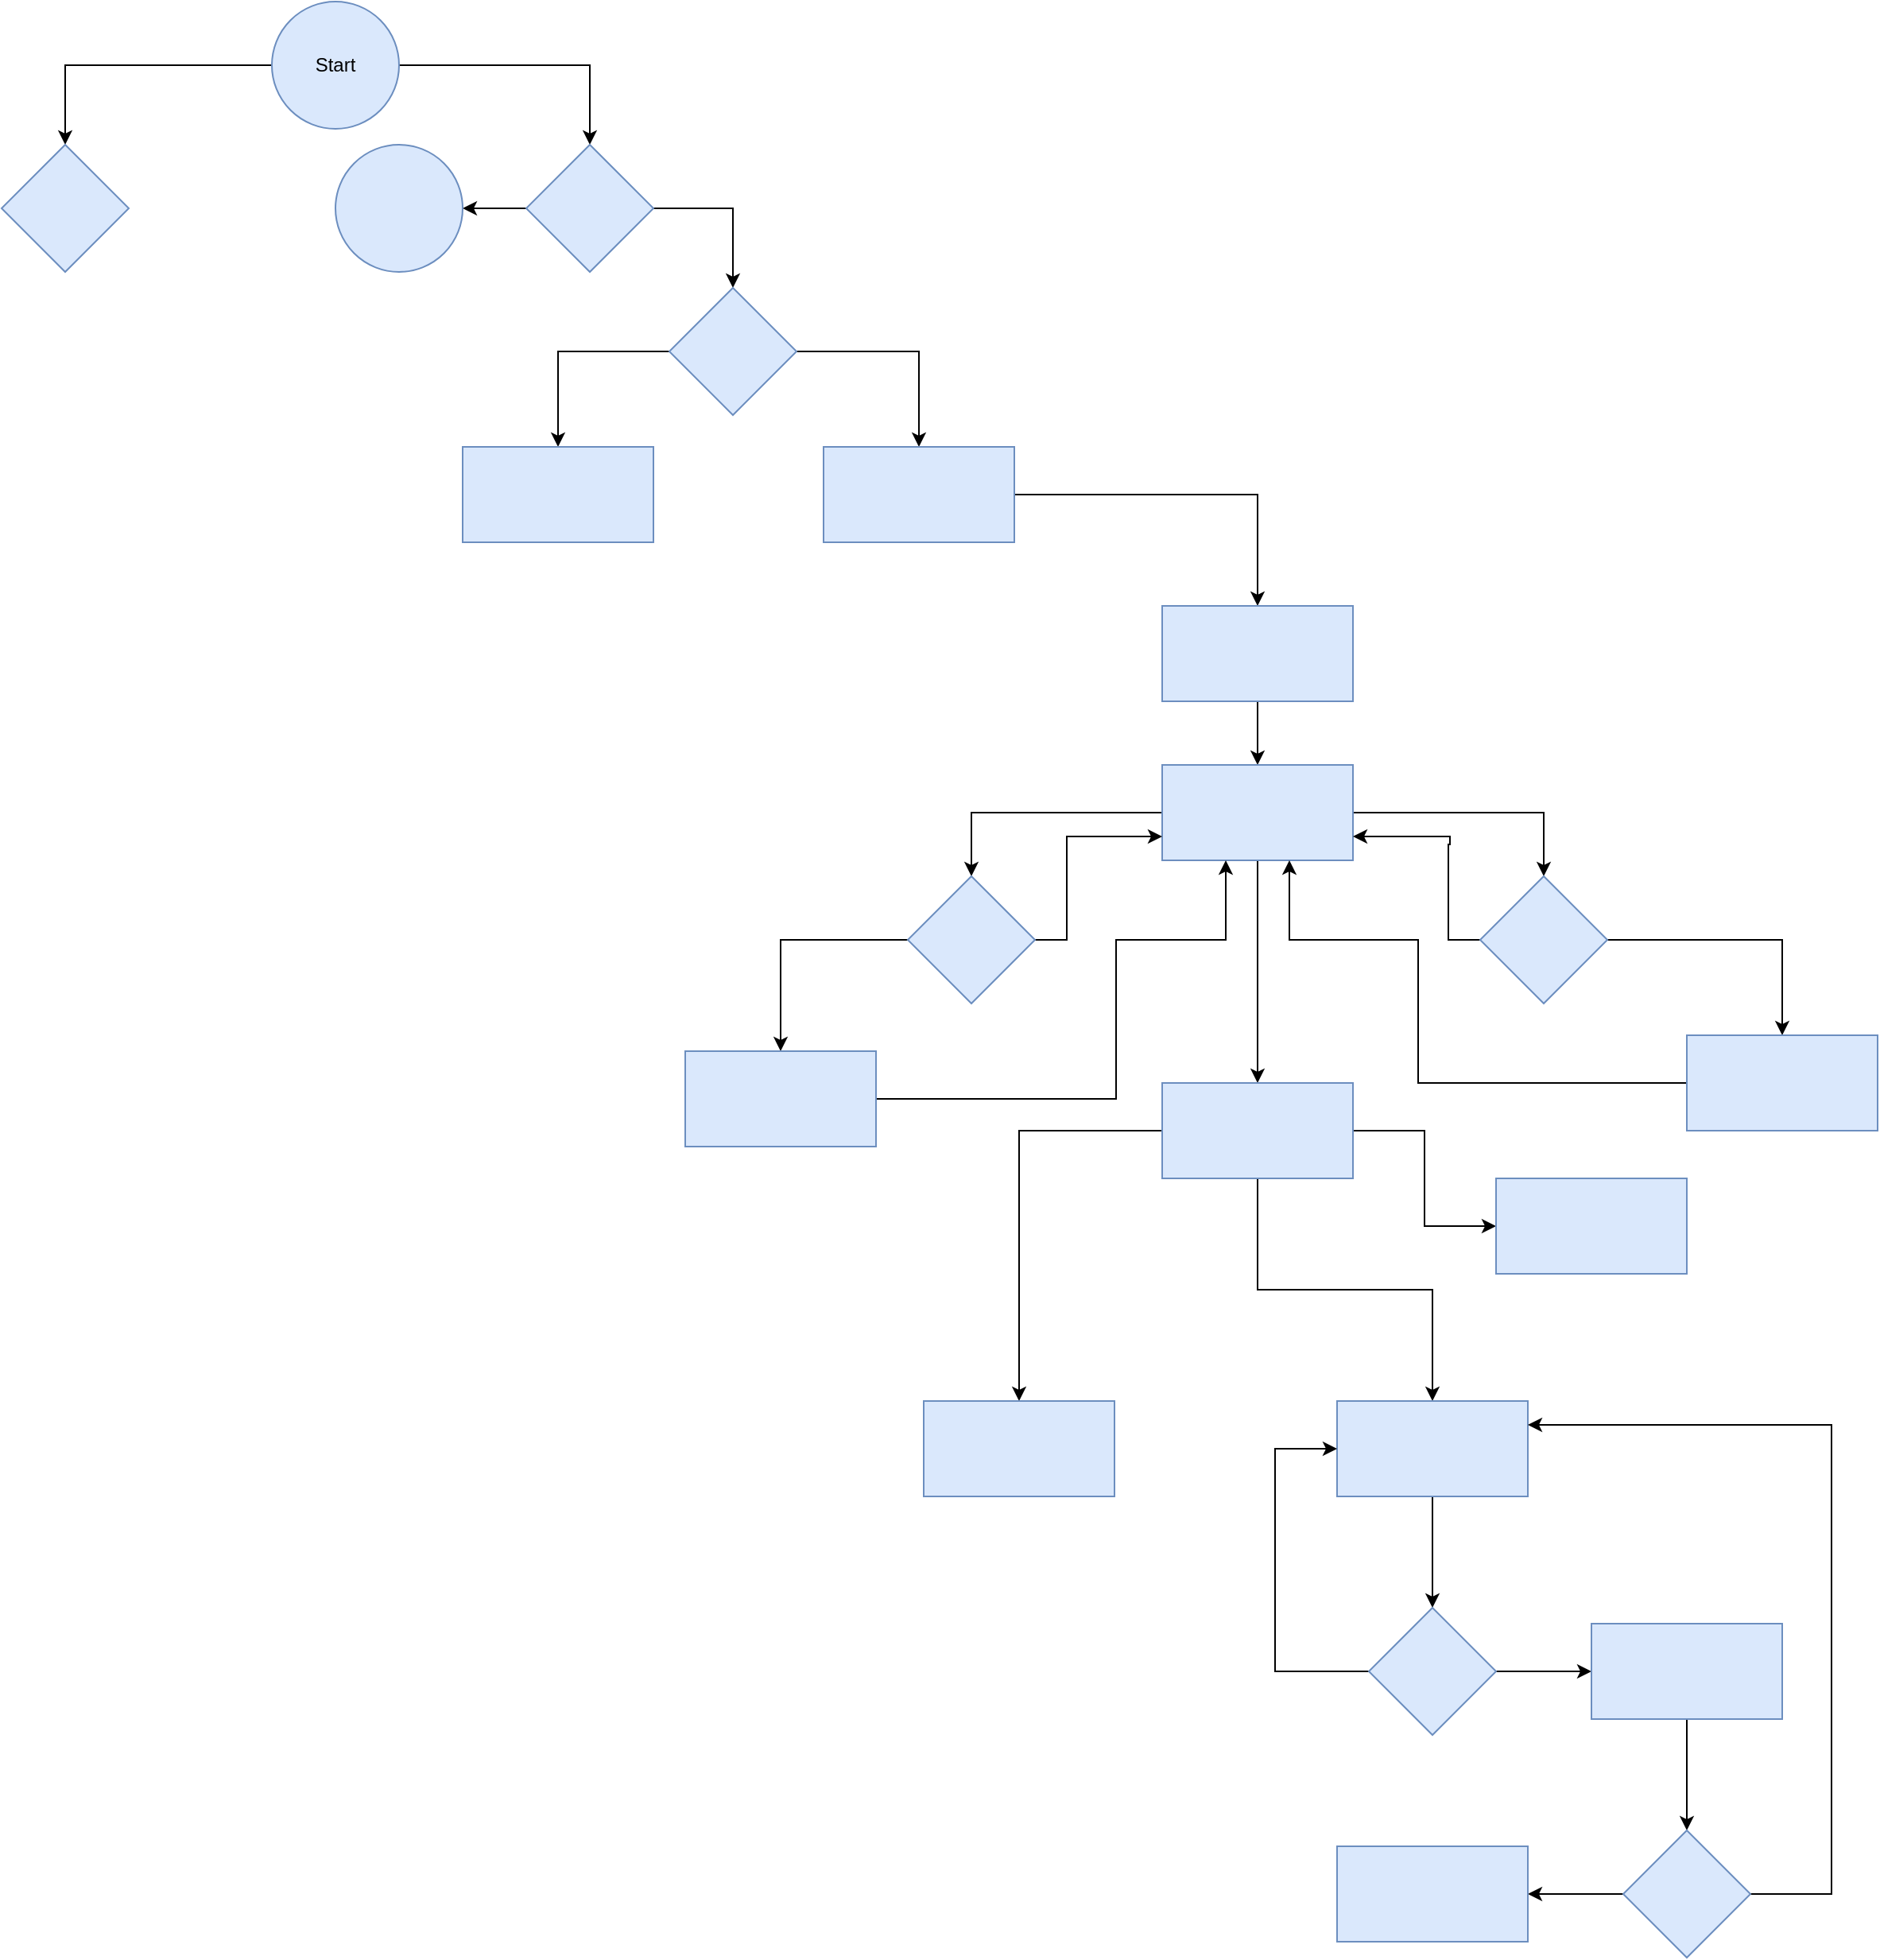 <mxfile version="24.4.4" type="github">
  <diagram name="Сторінка-1" id="I66CP8ndcTy6_4_5-g2l">
    <mxGraphModel dx="1386" dy="785" grid="1" gridSize="10" guides="1" tooltips="1" connect="1" arrows="1" fold="1" page="0" pageScale="1" pageWidth="827" pageHeight="1169" math="0" shadow="0">
      <root>
        <mxCell id="0" />
        <mxCell id="1" parent="0" />
        <mxCell id="hiTkk5LqFYm6s-qgqpzz-3" value="" style="edgeStyle=orthogonalEdgeStyle;rounded=0;orthogonalLoop=1;jettySize=auto;html=1;" edge="1" parent="1" source="hiTkk5LqFYm6s-qgqpzz-1" target="hiTkk5LqFYm6s-qgqpzz-2">
          <mxGeometry relative="1" as="geometry" />
        </mxCell>
        <mxCell id="hiTkk5LqFYm6s-qgqpzz-5" value="" style="edgeStyle=orthogonalEdgeStyle;rounded=0;orthogonalLoop=1;jettySize=auto;html=1;" edge="1" parent="1" source="hiTkk5LqFYm6s-qgqpzz-1" target="hiTkk5LqFYm6s-qgqpzz-4">
          <mxGeometry relative="1" as="geometry" />
        </mxCell>
        <mxCell id="hiTkk5LqFYm6s-qgqpzz-1" value="Start" style="ellipse;whiteSpace=wrap;html=1;aspect=fixed;fillColor=#dae8fc;strokeColor=#6c8ebf;" vertex="1" parent="1">
          <mxGeometry x="360" width="80" height="80" as="geometry" />
        </mxCell>
        <mxCell id="hiTkk5LqFYm6s-qgqpzz-7" value="" style="edgeStyle=orthogonalEdgeStyle;rounded=0;orthogonalLoop=1;jettySize=auto;html=1;" edge="1" parent="1" source="hiTkk5LqFYm6s-qgqpzz-2" target="hiTkk5LqFYm6s-qgqpzz-6">
          <mxGeometry relative="1" as="geometry" />
        </mxCell>
        <mxCell id="hiTkk5LqFYm6s-qgqpzz-9" value="" style="edgeStyle=orthogonalEdgeStyle;rounded=0;orthogonalLoop=1;jettySize=auto;html=1;" edge="1" parent="1" source="hiTkk5LqFYm6s-qgqpzz-2" target="hiTkk5LqFYm6s-qgqpzz-8">
          <mxGeometry relative="1" as="geometry" />
        </mxCell>
        <mxCell id="hiTkk5LqFYm6s-qgqpzz-2" value="" style="rhombus;whiteSpace=wrap;html=1;fillColor=#dae8fc;strokeColor=#6c8ebf;" vertex="1" parent="1">
          <mxGeometry x="520" y="90" width="80" height="80" as="geometry" />
        </mxCell>
        <mxCell id="hiTkk5LqFYm6s-qgqpzz-4" value="" style="rhombus;whiteSpace=wrap;html=1;fillColor=#dae8fc;strokeColor=#6c8ebf;" vertex="1" parent="1">
          <mxGeometry x="190" y="90" width="80" height="80" as="geometry" />
        </mxCell>
        <mxCell id="hiTkk5LqFYm6s-qgqpzz-6" value="" style="ellipse;whiteSpace=wrap;html=1;fillColor=#dae8fc;strokeColor=#6c8ebf;" vertex="1" parent="1">
          <mxGeometry x="400" y="90" width="80" height="80" as="geometry" />
        </mxCell>
        <mxCell id="hiTkk5LqFYm6s-qgqpzz-11" value="" style="edgeStyle=orthogonalEdgeStyle;rounded=0;orthogonalLoop=1;jettySize=auto;html=1;" edge="1" parent="1" source="hiTkk5LqFYm6s-qgqpzz-8" target="hiTkk5LqFYm6s-qgqpzz-10">
          <mxGeometry relative="1" as="geometry" />
        </mxCell>
        <mxCell id="hiTkk5LqFYm6s-qgqpzz-13" value="" style="edgeStyle=orthogonalEdgeStyle;rounded=0;orthogonalLoop=1;jettySize=auto;html=1;" edge="1" parent="1" source="hiTkk5LqFYm6s-qgqpzz-8" target="hiTkk5LqFYm6s-qgqpzz-12">
          <mxGeometry relative="1" as="geometry" />
        </mxCell>
        <mxCell id="hiTkk5LqFYm6s-qgqpzz-8" value="" style="rhombus;whiteSpace=wrap;html=1;fillColor=#dae8fc;strokeColor=#6c8ebf;" vertex="1" parent="1">
          <mxGeometry x="610" y="180" width="80" height="80" as="geometry" />
        </mxCell>
        <mxCell id="hiTkk5LqFYm6s-qgqpzz-10" value="" style="whiteSpace=wrap;html=1;fillColor=#dae8fc;strokeColor=#6c8ebf;" vertex="1" parent="1">
          <mxGeometry x="480" y="280" width="120" height="60" as="geometry" />
        </mxCell>
        <mxCell id="hiTkk5LqFYm6s-qgqpzz-15" value="" style="edgeStyle=orthogonalEdgeStyle;rounded=0;orthogonalLoop=1;jettySize=auto;html=1;" edge="1" parent="1" source="hiTkk5LqFYm6s-qgqpzz-12" target="hiTkk5LqFYm6s-qgqpzz-14">
          <mxGeometry relative="1" as="geometry" />
        </mxCell>
        <mxCell id="hiTkk5LqFYm6s-qgqpzz-12" value="" style="whiteSpace=wrap;html=1;fillColor=#dae8fc;strokeColor=#6c8ebf;" vertex="1" parent="1">
          <mxGeometry x="707" y="280" width="120" height="60" as="geometry" />
        </mxCell>
        <mxCell id="hiTkk5LqFYm6s-qgqpzz-17" value="" style="edgeStyle=orthogonalEdgeStyle;rounded=0;orthogonalLoop=1;jettySize=auto;html=1;" edge="1" parent="1" source="hiTkk5LqFYm6s-qgqpzz-14" target="hiTkk5LqFYm6s-qgqpzz-16">
          <mxGeometry relative="1" as="geometry" />
        </mxCell>
        <mxCell id="hiTkk5LqFYm6s-qgqpzz-14" value="" style="whiteSpace=wrap;html=1;fillColor=#dae8fc;strokeColor=#6c8ebf;" vertex="1" parent="1">
          <mxGeometry x="920" y="380" width="120" height="60" as="geometry" />
        </mxCell>
        <mxCell id="hiTkk5LqFYm6s-qgqpzz-22" value="" style="edgeStyle=orthogonalEdgeStyle;rounded=0;orthogonalLoop=1;jettySize=auto;html=1;" edge="1" parent="1" source="hiTkk5LqFYm6s-qgqpzz-16" target="hiTkk5LqFYm6s-qgqpzz-21">
          <mxGeometry relative="1" as="geometry" />
        </mxCell>
        <mxCell id="hiTkk5LqFYm6s-qgqpzz-24" value="" style="edgeStyle=orthogonalEdgeStyle;rounded=0;orthogonalLoop=1;jettySize=auto;html=1;" edge="1" parent="1" source="hiTkk5LqFYm6s-qgqpzz-16" target="hiTkk5LqFYm6s-qgqpzz-23">
          <mxGeometry relative="1" as="geometry" />
        </mxCell>
        <mxCell id="hiTkk5LqFYm6s-qgqpzz-28" value="" style="edgeStyle=orthogonalEdgeStyle;rounded=0;orthogonalLoop=1;jettySize=auto;html=1;" edge="1" parent="1" source="hiTkk5LqFYm6s-qgqpzz-16" target="hiTkk5LqFYm6s-qgqpzz-27">
          <mxGeometry relative="1" as="geometry" />
        </mxCell>
        <mxCell id="hiTkk5LqFYm6s-qgqpzz-16" value="" style="whiteSpace=wrap;html=1;fillColor=#dae8fc;strokeColor=#6c8ebf;" vertex="1" parent="1">
          <mxGeometry x="920" y="480" width="120" height="60" as="geometry" />
        </mxCell>
        <mxCell id="hiTkk5LqFYm6s-qgqpzz-30" value="" style="edgeStyle=orthogonalEdgeStyle;rounded=0;orthogonalLoop=1;jettySize=auto;html=1;" edge="1" parent="1" source="hiTkk5LqFYm6s-qgqpzz-21" target="hiTkk5LqFYm6s-qgqpzz-29">
          <mxGeometry relative="1" as="geometry" />
        </mxCell>
        <mxCell id="hiTkk5LqFYm6s-qgqpzz-54" style="edgeStyle=orthogonalEdgeStyle;rounded=0;orthogonalLoop=1;jettySize=auto;html=1;entryX=0;entryY=0.75;entryDx=0;entryDy=0;" edge="1" parent="1" source="hiTkk5LqFYm6s-qgqpzz-21" target="hiTkk5LqFYm6s-qgqpzz-16">
          <mxGeometry relative="1" as="geometry">
            <mxPoint x="850" y="530" as="targetPoint" />
            <Array as="points">
              <mxPoint x="860" y="590" />
              <mxPoint x="860" y="525" />
            </Array>
          </mxGeometry>
        </mxCell>
        <mxCell id="hiTkk5LqFYm6s-qgqpzz-21" value="" style="rhombus;whiteSpace=wrap;html=1;fillColor=#dae8fc;strokeColor=#6c8ebf;" vertex="1" parent="1">
          <mxGeometry x="760" y="550" width="80" height="80" as="geometry" />
        </mxCell>
        <mxCell id="hiTkk5LqFYm6s-qgqpzz-26" value="" style="edgeStyle=orthogonalEdgeStyle;rounded=0;orthogonalLoop=1;jettySize=auto;html=1;" edge="1" parent="1" source="hiTkk5LqFYm6s-qgqpzz-23" target="hiTkk5LqFYm6s-qgqpzz-25">
          <mxGeometry relative="1" as="geometry" />
        </mxCell>
        <mxCell id="hiTkk5LqFYm6s-qgqpzz-55" style="edgeStyle=orthogonalEdgeStyle;rounded=0;orthogonalLoop=1;jettySize=auto;html=1;exitX=0;exitY=0.5;exitDx=0;exitDy=0;entryX=1;entryY=0.75;entryDx=0;entryDy=0;" edge="1" parent="1" source="hiTkk5LqFYm6s-qgqpzz-23" target="hiTkk5LqFYm6s-qgqpzz-16">
          <mxGeometry relative="1" as="geometry">
            <mxPoint x="1100" y="520" as="targetPoint" />
            <Array as="points">
              <mxPoint x="1100" y="590" />
              <mxPoint x="1100" y="530" />
              <mxPoint x="1101" y="530" />
              <mxPoint x="1101" y="525" />
            </Array>
          </mxGeometry>
        </mxCell>
        <mxCell id="hiTkk5LqFYm6s-qgqpzz-23" value="" style="rhombus;whiteSpace=wrap;html=1;fillColor=#dae8fc;strokeColor=#6c8ebf;" vertex="1" parent="1">
          <mxGeometry x="1120" y="550" width="80" height="80" as="geometry" />
        </mxCell>
        <mxCell id="hiTkk5LqFYm6s-qgqpzz-35" style="edgeStyle=orthogonalEdgeStyle;rounded=0;orthogonalLoop=1;jettySize=auto;html=1;" edge="1" parent="1" source="hiTkk5LqFYm6s-qgqpzz-25" target="hiTkk5LqFYm6s-qgqpzz-16">
          <mxGeometry relative="1" as="geometry">
            <mxPoint x="1000" y="545" as="targetPoint" />
            <Array as="points">
              <mxPoint x="1081" y="680" />
              <mxPoint x="1081" y="590" />
              <mxPoint x="1000" y="590" />
            </Array>
          </mxGeometry>
        </mxCell>
        <mxCell id="hiTkk5LqFYm6s-qgqpzz-25" value="" style="whiteSpace=wrap;html=1;fillColor=#dae8fc;strokeColor=#6c8ebf;" vertex="1" parent="1">
          <mxGeometry x="1250" y="650" width="120" height="60" as="geometry" />
        </mxCell>
        <mxCell id="hiTkk5LqFYm6s-qgqpzz-37" value="" style="edgeStyle=orthogonalEdgeStyle;rounded=0;orthogonalLoop=1;jettySize=auto;html=1;" edge="1" parent="1" source="hiTkk5LqFYm6s-qgqpzz-27" target="hiTkk5LqFYm6s-qgqpzz-36">
          <mxGeometry relative="1" as="geometry" />
        </mxCell>
        <mxCell id="hiTkk5LqFYm6s-qgqpzz-39" value="" style="edgeStyle=orthogonalEdgeStyle;rounded=0;orthogonalLoop=1;jettySize=auto;html=1;" edge="1" parent="1" source="hiTkk5LqFYm6s-qgqpzz-27" target="hiTkk5LqFYm6s-qgqpzz-38">
          <mxGeometry relative="1" as="geometry" />
        </mxCell>
        <mxCell id="hiTkk5LqFYm6s-qgqpzz-41" value="" style="edgeStyle=orthogonalEdgeStyle;rounded=0;orthogonalLoop=1;jettySize=auto;html=1;" edge="1" parent="1" source="hiTkk5LqFYm6s-qgqpzz-27" target="hiTkk5LqFYm6s-qgqpzz-40">
          <mxGeometry relative="1" as="geometry" />
        </mxCell>
        <mxCell id="hiTkk5LqFYm6s-qgqpzz-27" value="" style="whiteSpace=wrap;html=1;fillColor=#dae8fc;strokeColor=#6c8ebf;" vertex="1" parent="1">
          <mxGeometry x="920" y="680" width="120" height="60" as="geometry" />
        </mxCell>
        <mxCell id="hiTkk5LqFYm6s-qgqpzz-33" style="edgeStyle=orthogonalEdgeStyle;rounded=0;orthogonalLoop=1;jettySize=auto;html=1;exitX=1;exitY=0.5;exitDx=0;exitDy=0;" edge="1" parent="1" source="hiTkk5LqFYm6s-qgqpzz-29">
          <mxGeometry relative="1" as="geometry">
            <mxPoint x="960" y="540" as="targetPoint" />
            <Array as="points">
              <mxPoint x="891" y="690" />
              <mxPoint x="891" y="590" />
              <mxPoint x="960" y="590" />
            </Array>
          </mxGeometry>
        </mxCell>
        <mxCell id="hiTkk5LqFYm6s-qgqpzz-29" value="" style="whiteSpace=wrap;html=1;fillColor=#dae8fc;strokeColor=#6c8ebf;" vertex="1" parent="1">
          <mxGeometry x="620" y="660" width="120" height="60" as="geometry" />
        </mxCell>
        <mxCell id="hiTkk5LqFYm6s-qgqpzz-36" value="" style="whiteSpace=wrap;html=1;fillColor=#dae8fc;strokeColor=#6c8ebf;" vertex="1" parent="1">
          <mxGeometry x="1130" y="740" width="120" height="60" as="geometry" />
        </mxCell>
        <mxCell id="hiTkk5LqFYm6s-qgqpzz-45" value="" style="edgeStyle=orthogonalEdgeStyle;rounded=0;orthogonalLoop=1;jettySize=auto;html=1;" edge="1" parent="1" source="hiTkk5LqFYm6s-qgqpzz-38" target="hiTkk5LqFYm6s-qgqpzz-44">
          <mxGeometry relative="1" as="geometry" />
        </mxCell>
        <mxCell id="hiTkk5LqFYm6s-qgqpzz-38" value="" style="whiteSpace=wrap;html=1;fillColor=#dae8fc;strokeColor=#6c8ebf;" vertex="1" parent="1">
          <mxGeometry x="1030" y="880" width="120" height="60" as="geometry" />
        </mxCell>
        <mxCell id="hiTkk5LqFYm6s-qgqpzz-40" value="" style="whiteSpace=wrap;html=1;fillColor=#dae8fc;strokeColor=#6c8ebf;" vertex="1" parent="1">
          <mxGeometry x="770" y="880" width="120" height="60" as="geometry" />
        </mxCell>
        <mxCell id="hiTkk5LqFYm6s-qgqpzz-47" value="" style="edgeStyle=orthogonalEdgeStyle;rounded=0;orthogonalLoop=1;jettySize=auto;html=1;" edge="1" parent="1" source="hiTkk5LqFYm6s-qgqpzz-44" target="hiTkk5LqFYm6s-qgqpzz-46">
          <mxGeometry relative="1" as="geometry" />
        </mxCell>
        <mxCell id="hiTkk5LqFYm6s-qgqpzz-53" style="edgeStyle=orthogonalEdgeStyle;rounded=0;orthogonalLoop=1;jettySize=auto;html=1;entryX=0;entryY=0.5;entryDx=0;entryDy=0;" edge="1" parent="1" source="hiTkk5LqFYm6s-qgqpzz-44" target="hiTkk5LqFYm6s-qgqpzz-38">
          <mxGeometry relative="1" as="geometry">
            <mxPoint x="990" y="910" as="targetPoint" />
            <Array as="points">
              <mxPoint x="991" y="1050" />
              <mxPoint x="991" y="910" />
            </Array>
          </mxGeometry>
        </mxCell>
        <mxCell id="hiTkk5LqFYm6s-qgqpzz-44" value="" style="rhombus;whiteSpace=wrap;html=1;fillColor=#dae8fc;strokeColor=#6c8ebf;" vertex="1" parent="1">
          <mxGeometry x="1050" y="1010" width="80" height="80" as="geometry" />
        </mxCell>
        <mxCell id="hiTkk5LqFYm6s-qgqpzz-49" value="" style="edgeStyle=orthogonalEdgeStyle;rounded=0;orthogonalLoop=1;jettySize=auto;html=1;" edge="1" parent="1" source="hiTkk5LqFYm6s-qgqpzz-46" target="hiTkk5LqFYm6s-qgqpzz-48">
          <mxGeometry relative="1" as="geometry" />
        </mxCell>
        <mxCell id="hiTkk5LqFYm6s-qgqpzz-46" value="" style="whiteSpace=wrap;html=1;fillColor=#dae8fc;strokeColor=#6c8ebf;" vertex="1" parent="1">
          <mxGeometry x="1190" y="1020" width="120" height="60" as="geometry" />
        </mxCell>
        <mxCell id="hiTkk5LqFYm6s-qgqpzz-51" value="" style="edgeStyle=orthogonalEdgeStyle;rounded=0;orthogonalLoop=1;jettySize=auto;html=1;" edge="1" parent="1" source="hiTkk5LqFYm6s-qgqpzz-48" target="hiTkk5LqFYm6s-qgqpzz-50">
          <mxGeometry relative="1" as="geometry" />
        </mxCell>
        <mxCell id="hiTkk5LqFYm6s-qgqpzz-52" style="edgeStyle=orthogonalEdgeStyle;rounded=0;orthogonalLoop=1;jettySize=auto;html=1;entryX=1;entryY=0.25;entryDx=0;entryDy=0;" edge="1" parent="1" source="hiTkk5LqFYm6s-qgqpzz-48" target="hiTkk5LqFYm6s-qgqpzz-38">
          <mxGeometry relative="1" as="geometry">
            <mxPoint x="1340" y="900" as="targetPoint" />
            <Array as="points">
              <mxPoint x="1341" y="1190" />
              <mxPoint x="1341" y="895" />
            </Array>
          </mxGeometry>
        </mxCell>
        <mxCell id="hiTkk5LqFYm6s-qgqpzz-48" value="" style="rhombus;whiteSpace=wrap;html=1;fillColor=#dae8fc;strokeColor=#6c8ebf;" vertex="1" parent="1">
          <mxGeometry x="1210" y="1150" width="80" height="80" as="geometry" />
        </mxCell>
        <mxCell id="hiTkk5LqFYm6s-qgqpzz-50" value="" style="whiteSpace=wrap;html=1;fillColor=#dae8fc;strokeColor=#6c8ebf;" vertex="1" parent="1">
          <mxGeometry x="1030" y="1160" width="120" height="60" as="geometry" />
        </mxCell>
      </root>
    </mxGraphModel>
  </diagram>
</mxfile>
